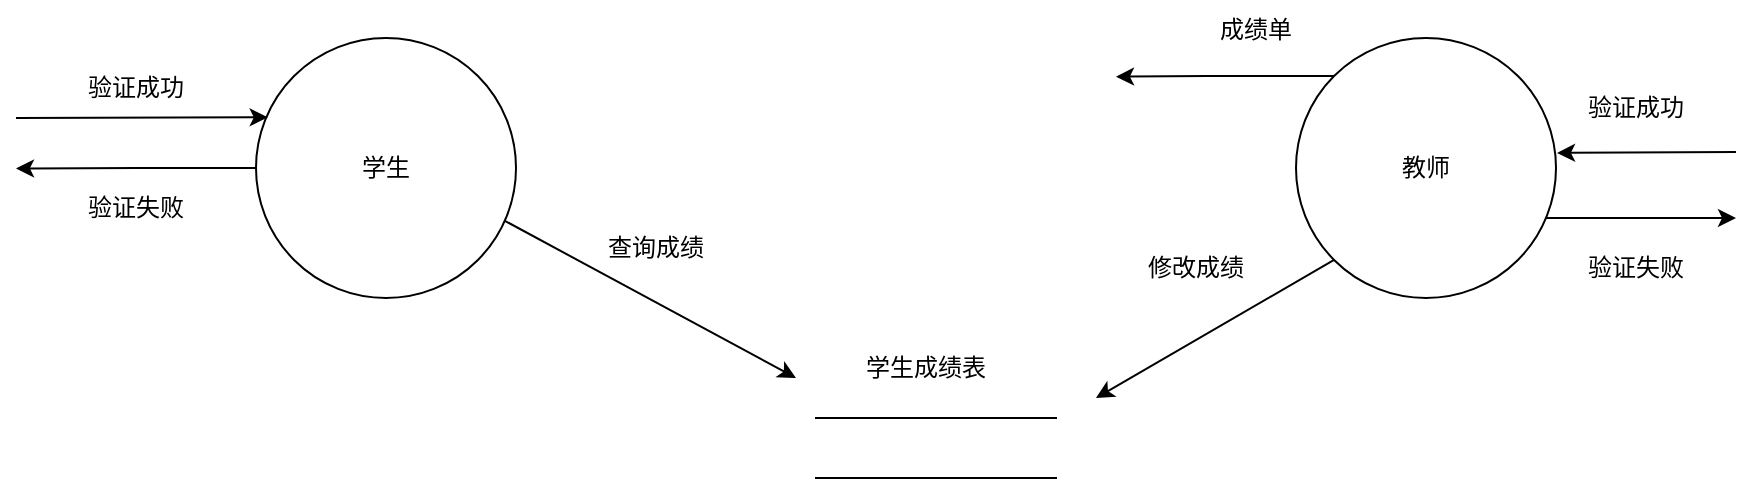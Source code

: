 <mxfile version="21.1.8" type="github">
  <diagram name="第 1 页" id="nnnMfcTWdmIwo1pZFOlu">
    <mxGraphModel dx="1518" dy="684" grid="1" gridSize="10" guides="1" tooltips="1" connect="1" arrows="1" fold="1" page="1" pageScale="1" pageWidth="827" pageHeight="1169" math="0" shadow="0">
      <root>
        <mxCell id="0" />
        <mxCell id="1" parent="0" />
        <mxCell id="K02lkBQxvu23zjsSpG9L-9" style="edgeStyle=orthogonalEdgeStyle;rounded=0;orthogonalLoop=1;jettySize=auto;html=1;exitX=0;exitY=0.5;exitDx=0;exitDy=0;" edge="1" parent="1" source="K02lkBQxvu23zjsSpG9L-2">
          <mxGeometry relative="1" as="geometry">
            <mxPoint x="40" y="395.235" as="targetPoint" />
          </mxGeometry>
        </mxCell>
        <mxCell id="K02lkBQxvu23zjsSpG9L-2" value="" style="ellipse;whiteSpace=wrap;html=1;aspect=fixed;" vertex="1" parent="1">
          <mxGeometry x="160" y="330" width="130" height="130" as="geometry" />
        </mxCell>
        <mxCell id="K02lkBQxvu23zjsSpG9L-3" value="学生" style="text;html=1;strokeColor=none;fillColor=none;align=center;verticalAlign=middle;whiteSpace=wrap;rounded=0;" vertex="1" parent="1">
          <mxGeometry x="195" y="380" width="60" height="30" as="geometry" />
        </mxCell>
        <mxCell id="K02lkBQxvu23zjsSpG9L-13" style="edgeStyle=orthogonalEdgeStyle;rounded=0;orthogonalLoop=1;jettySize=auto;html=1;exitX=0;exitY=0;exitDx=0;exitDy=0;" edge="1" parent="1" source="K02lkBQxvu23zjsSpG9L-4">
          <mxGeometry relative="1" as="geometry">
            <mxPoint x="590" y="349.353" as="targetPoint" />
          </mxGeometry>
        </mxCell>
        <mxCell id="K02lkBQxvu23zjsSpG9L-14" style="edgeStyle=orthogonalEdgeStyle;rounded=0;orthogonalLoop=1;jettySize=auto;html=1;exitX=0.961;exitY=0.682;exitDx=0;exitDy=0;exitPerimeter=0;" edge="1" parent="1" source="K02lkBQxvu23zjsSpG9L-4">
          <mxGeometry relative="1" as="geometry">
            <mxPoint x="900" y="420" as="targetPoint" />
            <mxPoint x="807" y="420" as="sourcePoint" />
            <Array as="points">
              <mxPoint x="805" y="420" />
            </Array>
          </mxGeometry>
        </mxCell>
        <mxCell id="K02lkBQxvu23zjsSpG9L-4" value="" style="ellipse;whiteSpace=wrap;html=1;aspect=fixed;" vertex="1" parent="1">
          <mxGeometry x="680" y="330" width="130" height="130" as="geometry" />
        </mxCell>
        <mxCell id="K02lkBQxvu23zjsSpG9L-5" value="教师" style="text;html=1;strokeColor=none;fillColor=none;align=center;verticalAlign=middle;whiteSpace=wrap;rounded=0;" vertex="1" parent="1">
          <mxGeometry x="715" y="380" width="60" height="30" as="geometry" />
        </mxCell>
        <mxCell id="K02lkBQxvu23zjsSpG9L-6" value="" style="shape=partialRectangle;whiteSpace=wrap;html=1;left=0;right=0;fillColor=none;" vertex="1" parent="1">
          <mxGeometry x="440" y="520" width="120" height="30" as="geometry" />
        </mxCell>
        <mxCell id="K02lkBQxvu23zjsSpG9L-7" value="学生成绩表" style="text;html=1;strokeColor=none;fillColor=none;align=center;verticalAlign=middle;whiteSpace=wrap;rounded=0;" vertex="1" parent="1">
          <mxGeometry x="440" y="480" width="110" height="30" as="geometry" />
        </mxCell>
        <mxCell id="K02lkBQxvu23zjsSpG9L-8" value="" style="endArrow=classic;html=1;rounded=0;entryX=0.045;entryY=0.305;entryDx=0;entryDy=0;entryPerimeter=0;" edge="1" parent="1" target="K02lkBQxvu23zjsSpG9L-2">
          <mxGeometry width="50" height="50" relative="1" as="geometry">
            <mxPoint x="40" y="370" as="sourcePoint" />
            <mxPoint x="20" y="370" as="targetPoint" />
          </mxGeometry>
        </mxCell>
        <mxCell id="K02lkBQxvu23zjsSpG9L-11" value="" style="endArrow=classic;html=1;rounded=0;exitX=0.957;exitY=0.703;exitDx=0;exitDy=0;exitPerimeter=0;" edge="1" parent="1" source="K02lkBQxvu23zjsSpG9L-2">
          <mxGeometry width="50" height="50" relative="1" as="geometry">
            <mxPoint x="390" y="290" as="sourcePoint" />
            <mxPoint x="430" y="500" as="targetPoint" />
          </mxGeometry>
        </mxCell>
        <mxCell id="K02lkBQxvu23zjsSpG9L-12" value="" style="endArrow=classic;html=1;rounded=0;exitX=0;exitY=1;exitDx=0;exitDy=0;" edge="1" parent="1" source="K02lkBQxvu23zjsSpG9L-4">
          <mxGeometry width="50" height="50" relative="1" as="geometry">
            <mxPoint x="700" y="540" as="sourcePoint" />
            <mxPoint x="580" y="510" as="targetPoint" />
          </mxGeometry>
        </mxCell>
        <mxCell id="K02lkBQxvu23zjsSpG9L-15" value="" style="endArrow=classic;html=1;rounded=0;entryX=1.004;entryY=0.442;entryDx=0;entryDy=0;entryPerimeter=0;" edge="1" parent="1" target="K02lkBQxvu23zjsSpG9L-4">
          <mxGeometry width="50" height="50" relative="1" as="geometry">
            <mxPoint x="900" y="387" as="sourcePoint" />
            <mxPoint x="920" y="340" as="targetPoint" />
          </mxGeometry>
        </mxCell>
        <mxCell id="K02lkBQxvu23zjsSpG9L-16" value="验证成功" style="text;html=1;strokeColor=none;fillColor=none;align=center;verticalAlign=middle;whiteSpace=wrap;rounded=0;" vertex="1" parent="1">
          <mxGeometry x="70" y="340" width="60" height="30" as="geometry" />
        </mxCell>
        <mxCell id="K02lkBQxvu23zjsSpG9L-17" value="验证成功" style="text;html=1;strokeColor=none;fillColor=none;align=center;verticalAlign=middle;whiteSpace=wrap;rounded=0;" vertex="1" parent="1">
          <mxGeometry x="820" y="350" width="60" height="30" as="geometry" />
        </mxCell>
        <mxCell id="K02lkBQxvu23zjsSpG9L-18" value="验证失败" style="text;html=1;strokeColor=none;fillColor=none;align=center;verticalAlign=middle;whiteSpace=wrap;rounded=0;" vertex="1" parent="1">
          <mxGeometry x="70" y="400" width="60" height="30" as="geometry" />
        </mxCell>
        <mxCell id="K02lkBQxvu23zjsSpG9L-19" value="验证失败" style="text;html=1;strokeColor=none;fillColor=none;align=center;verticalAlign=middle;whiteSpace=wrap;rounded=0;" vertex="1" parent="1">
          <mxGeometry x="820" y="430" width="60" height="30" as="geometry" />
        </mxCell>
        <mxCell id="K02lkBQxvu23zjsSpG9L-20" value="成绩单" style="text;html=1;strokeColor=none;fillColor=none;align=center;verticalAlign=middle;whiteSpace=wrap;rounded=0;" vertex="1" parent="1">
          <mxGeometry x="630" y="311" width="60" height="30" as="geometry" />
        </mxCell>
        <mxCell id="K02lkBQxvu23zjsSpG9L-21" value="查询成绩" style="text;html=1;strokeColor=none;fillColor=none;align=center;verticalAlign=middle;whiteSpace=wrap;rounded=0;" vertex="1" parent="1">
          <mxGeometry x="330" y="420" width="60" height="30" as="geometry" />
        </mxCell>
        <mxCell id="K02lkBQxvu23zjsSpG9L-22" value="修改成绩" style="text;html=1;strokeColor=none;fillColor=none;align=center;verticalAlign=middle;whiteSpace=wrap;rounded=0;" vertex="1" parent="1">
          <mxGeometry x="600" y="430" width="60" height="30" as="geometry" />
        </mxCell>
      </root>
    </mxGraphModel>
  </diagram>
</mxfile>
